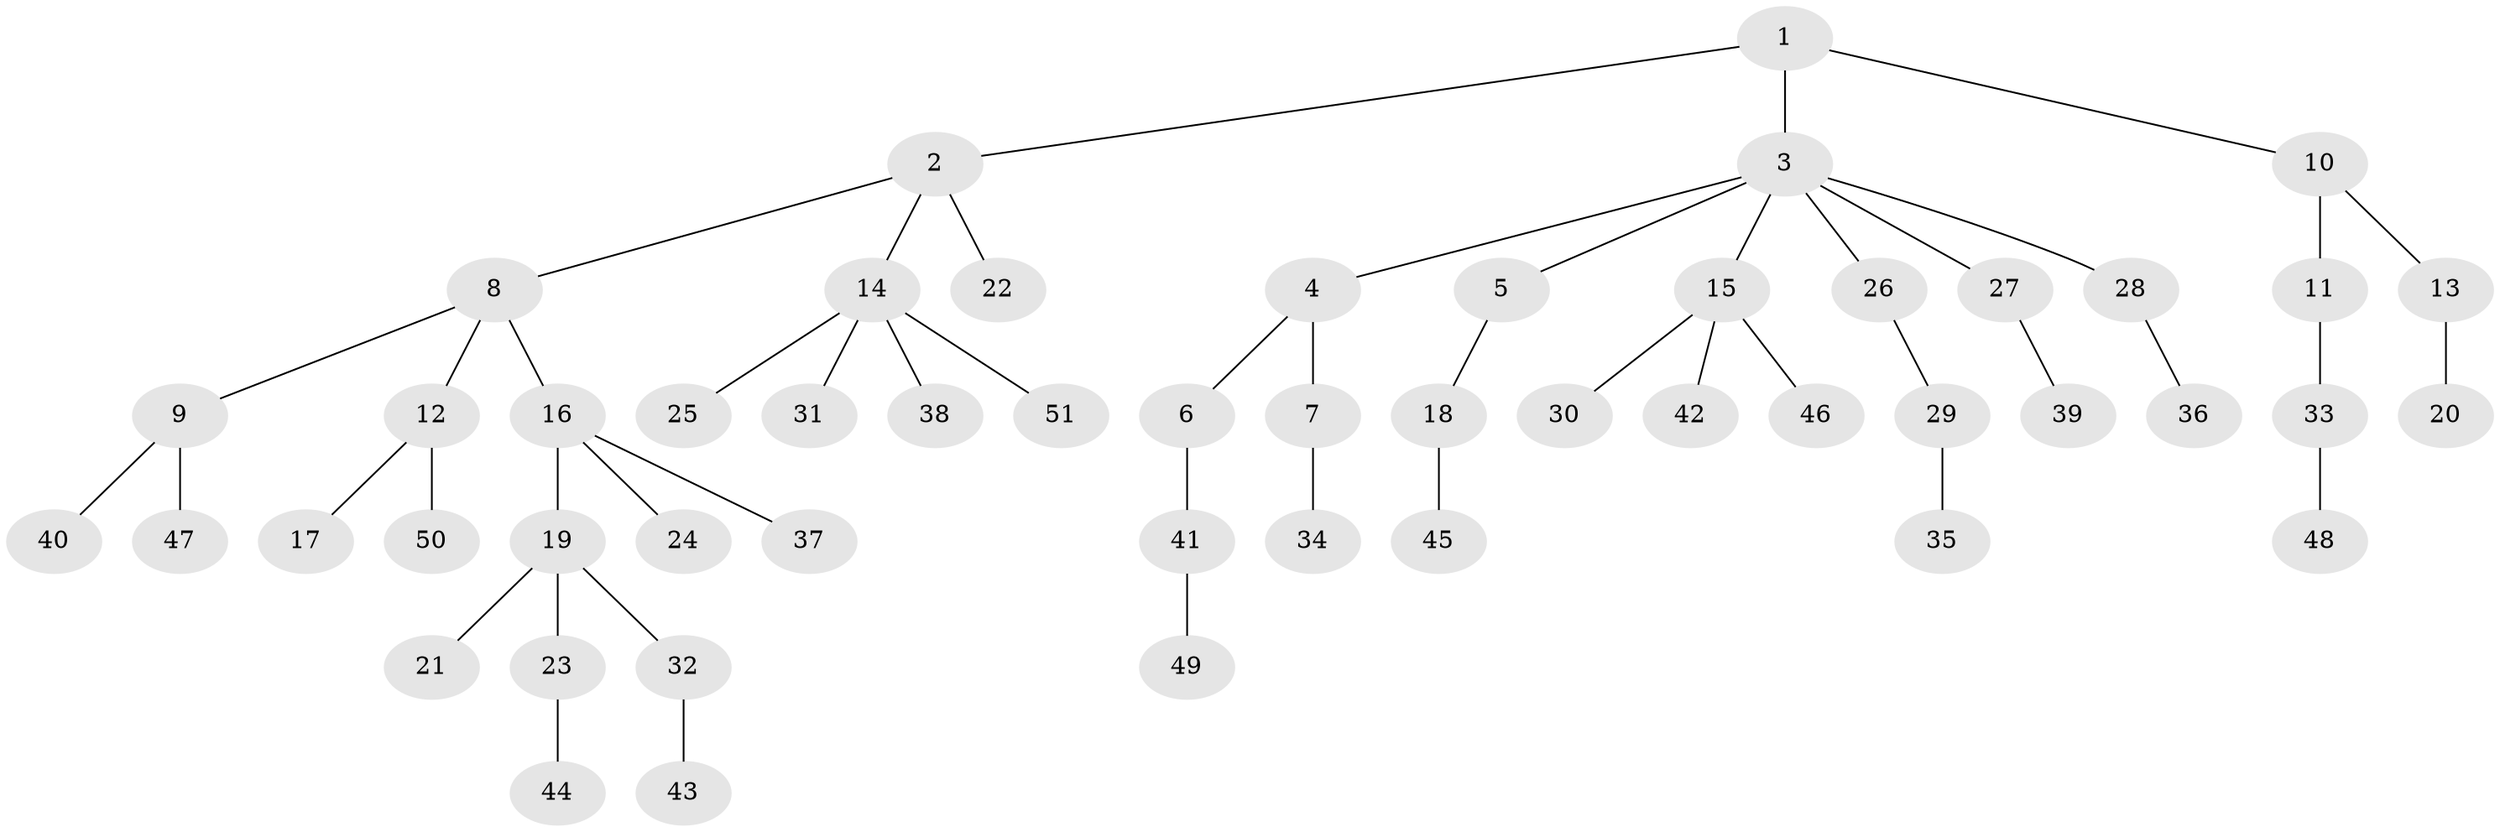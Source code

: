 // coarse degree distribution, {4: 0.09523809523809523, 2: 0.2857142857142857, 6: 0.047619047619047616, 1: 0.5238095238095238, 3: 0.047619047619047616}
// Generated by graph-tools (version 1.1) at 2025/37/03/04/25 23:37:30]
// undirected, 51 vertices, 50 edges
graph export_dot {
  node [color=gray90,style=filled];
  1;
  2;
  3;
  4;
  5;
  6;
  7;
  8;
  9;
  10;
  11;
  12;
  13;
  14;
  15;
  16;
  17;
  18;
  19;
  20;
  21;
  22;
  23;
  24;
  25;
  26;
  27;
  28;
  29;
  30;
  31;
  32;
  33;
  34;
  35;
  36;
  37;
  38;
  39;
  40;
  41;
  42;
  43;
  44;
  45;
  46;
  47;
  48;
  49;
  50;
  51;
  1 -- 2;
  1 -- 3;
  1 -- 10;
  2 -- 8;
  2 -- 14;
  2 -- 22;
  3 -- 4;
  3 -- 5;
  3 -- 15;
  3 -- 26;
  3 -- 27;
  3 -- 28;
  4 -- 6;
  4 -- 7;
  5 -- 18;
  6 -- 41;
  7 -- 34;
  8 -- 9;
  8 -- 12;
  8 -- 16;
  9 -- 40;
  9 -- 47;
  10 -- 11;
  10 -- 13;
  11 -- 33;
  12 -- 17;
  12 -- 50;
  13 -- 20;
  14 -- 25;
  14 -- 31;
  14 -- 38;
  14 -- 51;
  15 -- 30;
  15 -- 42;
  15 -- 46;
  16 -- 19;
  16 -- 24;
  16 -- 37;
  18 -- 45;
  19 -- 21;
  19 -- 23;
  19 -- 32;
  23 -- 44;
  26 -- 29;
  27 -- 39;
  28 -- 36;
  29 -- 35;
  32 -- 43;
  33 -- 48;
  41 -- 49;
}
